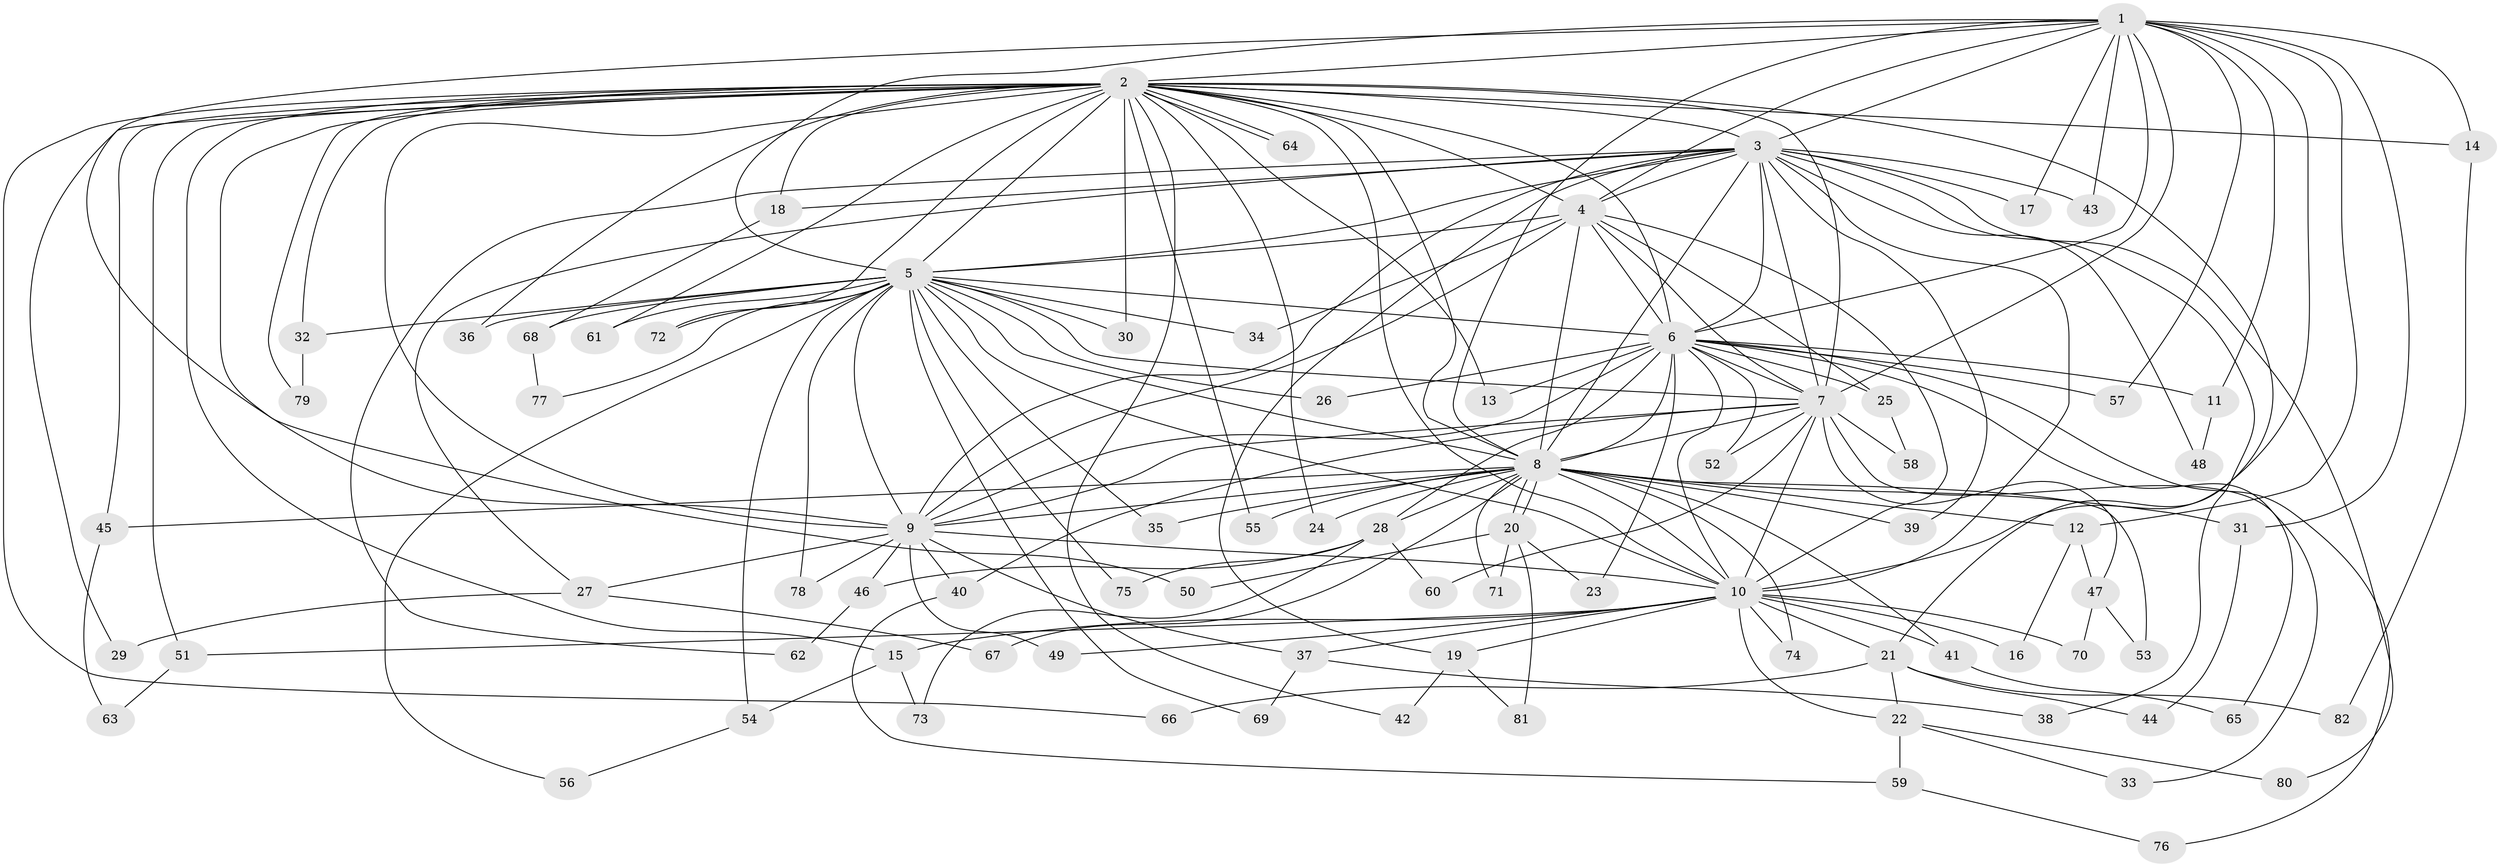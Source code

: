 // Generated by graph-tools (version 1.1) at 2025/01/03/09/25 03:01:32]
// undirected, 82 vertices, 189 edges
graph export_dot {
graph [start="1"]
  node [color=gray90,style=filled];
  1;
  2;
  3;
  4;
  5;
  6;
  7;
  8;
  9;
  10;
  11;
  12;
  13;
  14;
  15;
  16;
  17;
  18;
  19;
  20;
  21;
  22;
  23;
  24;
  25;
  26;
  27;
  28;
  29;
  30;
  31;
  32;
  33;
  34;
  35;
  36;
  37;
  38;
  39;
  40;
  41;
  42;
  43;
  44;
  45;
  46;
  47;
  48;
  49;
  50;
  51;
  52;
  53;
  54;
  55;
  56;
  57;
  58;
  59;
  60;
  61;
  62;
  63;
  64;
  65;
  66;
  67;
  68;
  69;
  70;
  71;
  72;
  73;
  74;
  75;
  76;
  77;
  78;
  79;
  80;
  81;
  82;
  1 -- 2;
  1 -- 3;
  1 -- 4;
  1 -- 5;
  1 -- 6;
  1 -- 7;
  1 -- 8;
  1 -- 9;
  1 -- 10;
  1 -- 11;
  1 -- 12;
  1 -- 14;
  1 -- 17;
  1 -- 31;
  1 -- 43;
  1 -- 57;
  2 -- 3;
  2 -- 4;
  2 -- 5;
  2 -- 6;
  2 -- 7;
  2 -- 8;
  2 -- 9;
  2 -- 10;
  2 -- 13;
  2 -- 14;
  2 -- 15;
  2 -- 18;
  2 -- 21;
  2 -- 24;
  2 -- 29;
  2 -- 30;
  2 -- 32;
  2 -- 36;
  2 -- 42;
  2 -- 45;
  2 -- 50;
  2 -- 51;
  2 -- 55;
  2 -- 61;
  2 -- 64;
  2 -- 64;
  2 -- 66;
  2 -- 72;
  2 -- 79;
  3 -- 4;
  3 -- 5;
  3 -- 6;
  3 -- 7;
  3 -- 8;
  3 -- 9;
  3 -- 10;
  3 -- 17;
  3 -- 18;
  3 -- 19;
  3 -- 27;
  3 -- 38;
  3 -- 39;
  3 -- 43;
  3 -- 48;
  3 -- 62;
  3 -- 80;
  4 -- 5;
  4 -- 6;
  4 -- 7;
  4 -- 8;
  4 -- 9;
  4 -- 10;
  4 -- 25;
  4 -- 34;
  5 -- 6;
  5 -- 7;
  5 -- 8;
  5 -- 9;
  5 -- 10;
  5 -- 26;
  5 -- 30;
  5 -- 32;
  5 -- 34;
  5 -- 35;
  5 -- 36;
  5 -- 54;
  5 -- 56;
  5 -- 61;
  5 -- 68;
  5 -- 69;
  5 -- 72;
  5 -- 75;
  5 -- 77;
  5 -- 78;
  6 -- 7;
  6 -- 8;
  6 -- 9;
  6 -- 10;
  6 -- 11;
  6 -- 13;
  6 -- 23;
  6 -- 25;
  6 -- 26;
  6 -- 28;
  6 -- 52;
  6 -- 57;
  6 -- 65;
  6 -- 76;
  7 -- 8;
  7 -- 9;
  7 -- 10;
  7 -- 33;
  7 -- 40;
  7 -- 47;
  7 -- 52;
  7 -- 58;
  7 -- 60;
  8 -- 9;
  8 -- 10;
  8 -- 12;
  8 -- 20;
  8 -- 20;
  8 -- 24;
  8 -- 28;
  8 -- 31;
  8 -- 35;
  8 -- 39;
  8 -- 41;
  8 -- 45;
  8 -- 53;
  8 -- 55;
  8 -- 67;
  8 -- 71;
  8 -- 74;
  9 -- 10;
  9 -- 27;
  9 -- 37;
  9 -- 40;
  9 -- 46;
  9 -- 49;
  9 -- 78;
  10 -- 15;
  10 -- 16;
  10 -- 19;
  10 -- 21;
  10 -- 22;
  10 -- 37;
  10 -- 41;
  10 -- 49;
  10 -- 51;
  10 -- 70;
  10 -- 74;
  11 -- 48;
  12 -- 16;
  12 -- 47;
  14 -- 82;
  15 -- 54;
  15 -- 73;
  18 -- 68;
  19 -- 42;
  19 -- 81;
  20 -- 23;
  20 -- 50;
  20 -- 71;
  20 -- 81;
  21 -- 22;
  21 -- 44;
  21 -- 66;
  21 -- 82;
  22 -- 33;
  22 -- 59;
  22 -- 80;
  25 -- 58;
  27 -- 29;
  27 -- 67;
  28 -- 46;
  28 -- 60;
  28 -- 73;
  28 -- 75;
  31 -- 44;
  32 -- 79;
  37 -- 38;
  37 -- 69;
  40 -- 59;
  41 -- 65;
  45 -- 63;
  46 -- 62;
  47 -- 53;
  47 -- 70;
  51 -- 63;
  54 -- 56;
  59 -- 76;
  68 -- 77;
}
